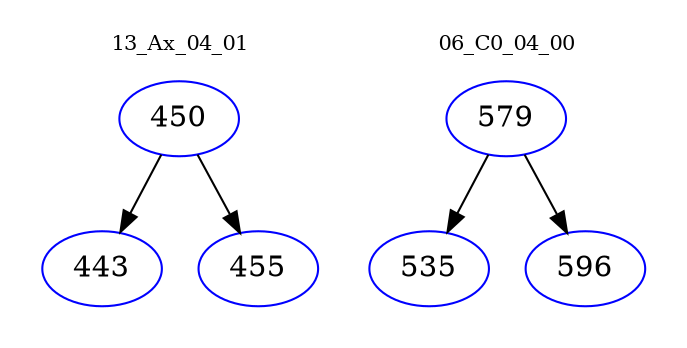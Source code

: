 digraph{
subgraph cluster_0 {
color = white
label = "13_Ax_04_01";
fontsize=10;
T0_450 [label="450", color="blue"]
T0_450 -> T0_443 [color="black"]
T0_443 [label="443", color="blue"]
T0_450 -> T0_455 [color="black"]
T0_455 [label="455", color="blue"]
}
subgraph cluster_1 {
color = white
label = "06_C0_04_00";
fontsize=10;
T1_579 [label="579", color="blue"]
T1_579 -> T1_535 [color="black"]
T1_535 [label="535", color="blue"]
T1_579 -> T1_596 [color="black"]
T1_596 [label="596", color="blue"]
}
}
